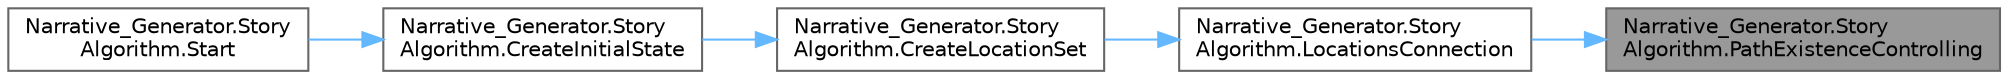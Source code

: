 digraph "Narrative_Generator.StoryAlgorithm.PathExistenceControlling"
{
 // LATEX_PDF_SIZE
  bgcolor="transparent";
  edge [fontname=Helvetica,fontsize=10,labelfontname=Helvetica,labelfontsize=10];
  node [fontname=Helvetica,fontsize=10,shape=box,height=0.2,width=0.4];
  rankdir="RL";
  Node1 [label="Narrative_Generator.Story\lAlgorithm.PathExistenceControlling",height=0.2,width=0.4,color="gray40", fillcolor="grey60", style="filled", fontcolor="black",tooltip="A method that verifies that all locations in the transferred set are connected (there is a way that c..."];
  Node1 -> Node2 [dir="back",color="steelblue1",style="solid"];
  Node2 [label="Narrative_Generator.Story\lAlgorithm.LocationsConnection",height=0.2,width=0.4,color="grey40", fillcolor="white", style="filled",URL="$class_narrative___generator_1_1_story_algorithm.html#a73dba10d328512add62c4f2c566ceafd",tooltip="A method that randomly assigns connections between locations."];
  Node2 -> Node3 [dir="back",color="steelblue1",style="solid"];
  Node3 [label="Narrative_Generator.Story\lAlgorithm.CreateLocationSet",height=0.2,width=0.4,color="grey40", fillcolor="white", style="filled",URL="$class_narrative___generator_1_1_story_algorithm.html#ab39a22ad4af01b6972d67515ba2bacdb",tooltip="A method that creates a set of ready-made locations."];
  Node3 -> Node4 [dir="back",color="steelblue1",style="solid"];
  Node4 [label="Narrative_Generator.Story\lAlgorithm.CreateInitialState",height=0.2,width=0.4,color="grey40", fillcolor="white", style="filled",URL="$class_narrative___generator_1_1_story_algorithm.html#ae4b5d3307d83ac01751624e9bfea9406",tooltip="A method that creates an initial state of the world based on user preferences."];
  Node4 -> Node5 [dir="back",color="steelblue1",style="solid"];
  Node5 [label="Narrative_Generator.Story\lAlgorithm.Start",height=0.2,width=0.4,color="grey40", fillcolor="white", style="filled",URL="$class_narrative___generator_1_1_story_algorithm.html#a84193cf4bd94e0c652a31dbb175214d1",tooltip="Method is an entry point that controls the operation of the algorithm (the sequence of launching othe..."];
}
